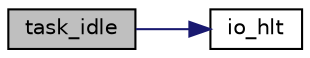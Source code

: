digraph "task_idle"
{
 // LATEX_PDF_SIZE
  edge [fontname="Helvetica",fontsize="10",labelfontname="Helvetica",labelfontsize="10"];
  node [fontname="Helvetica",fontsize="10",shape=record];
  rankdir="LR";
  Node1 [label="task_idle",height=0.2,width=0.4,color="black", fillcolor="grey75", style="filled", fontcolor="black",tooltip=" "];
  Node1 -> Node2 [color="midnightblue",fontsize="10",style="solid",fontname="Helvetica"];
  Node2 [label="io_hlt",height=0.2,width=0.4,color="black", fillcolor="white", style="filled",URL="$bootpack_8h.html#a222d3c048b8f4192d8ef949249849aa0",tooltip=" "];
}
